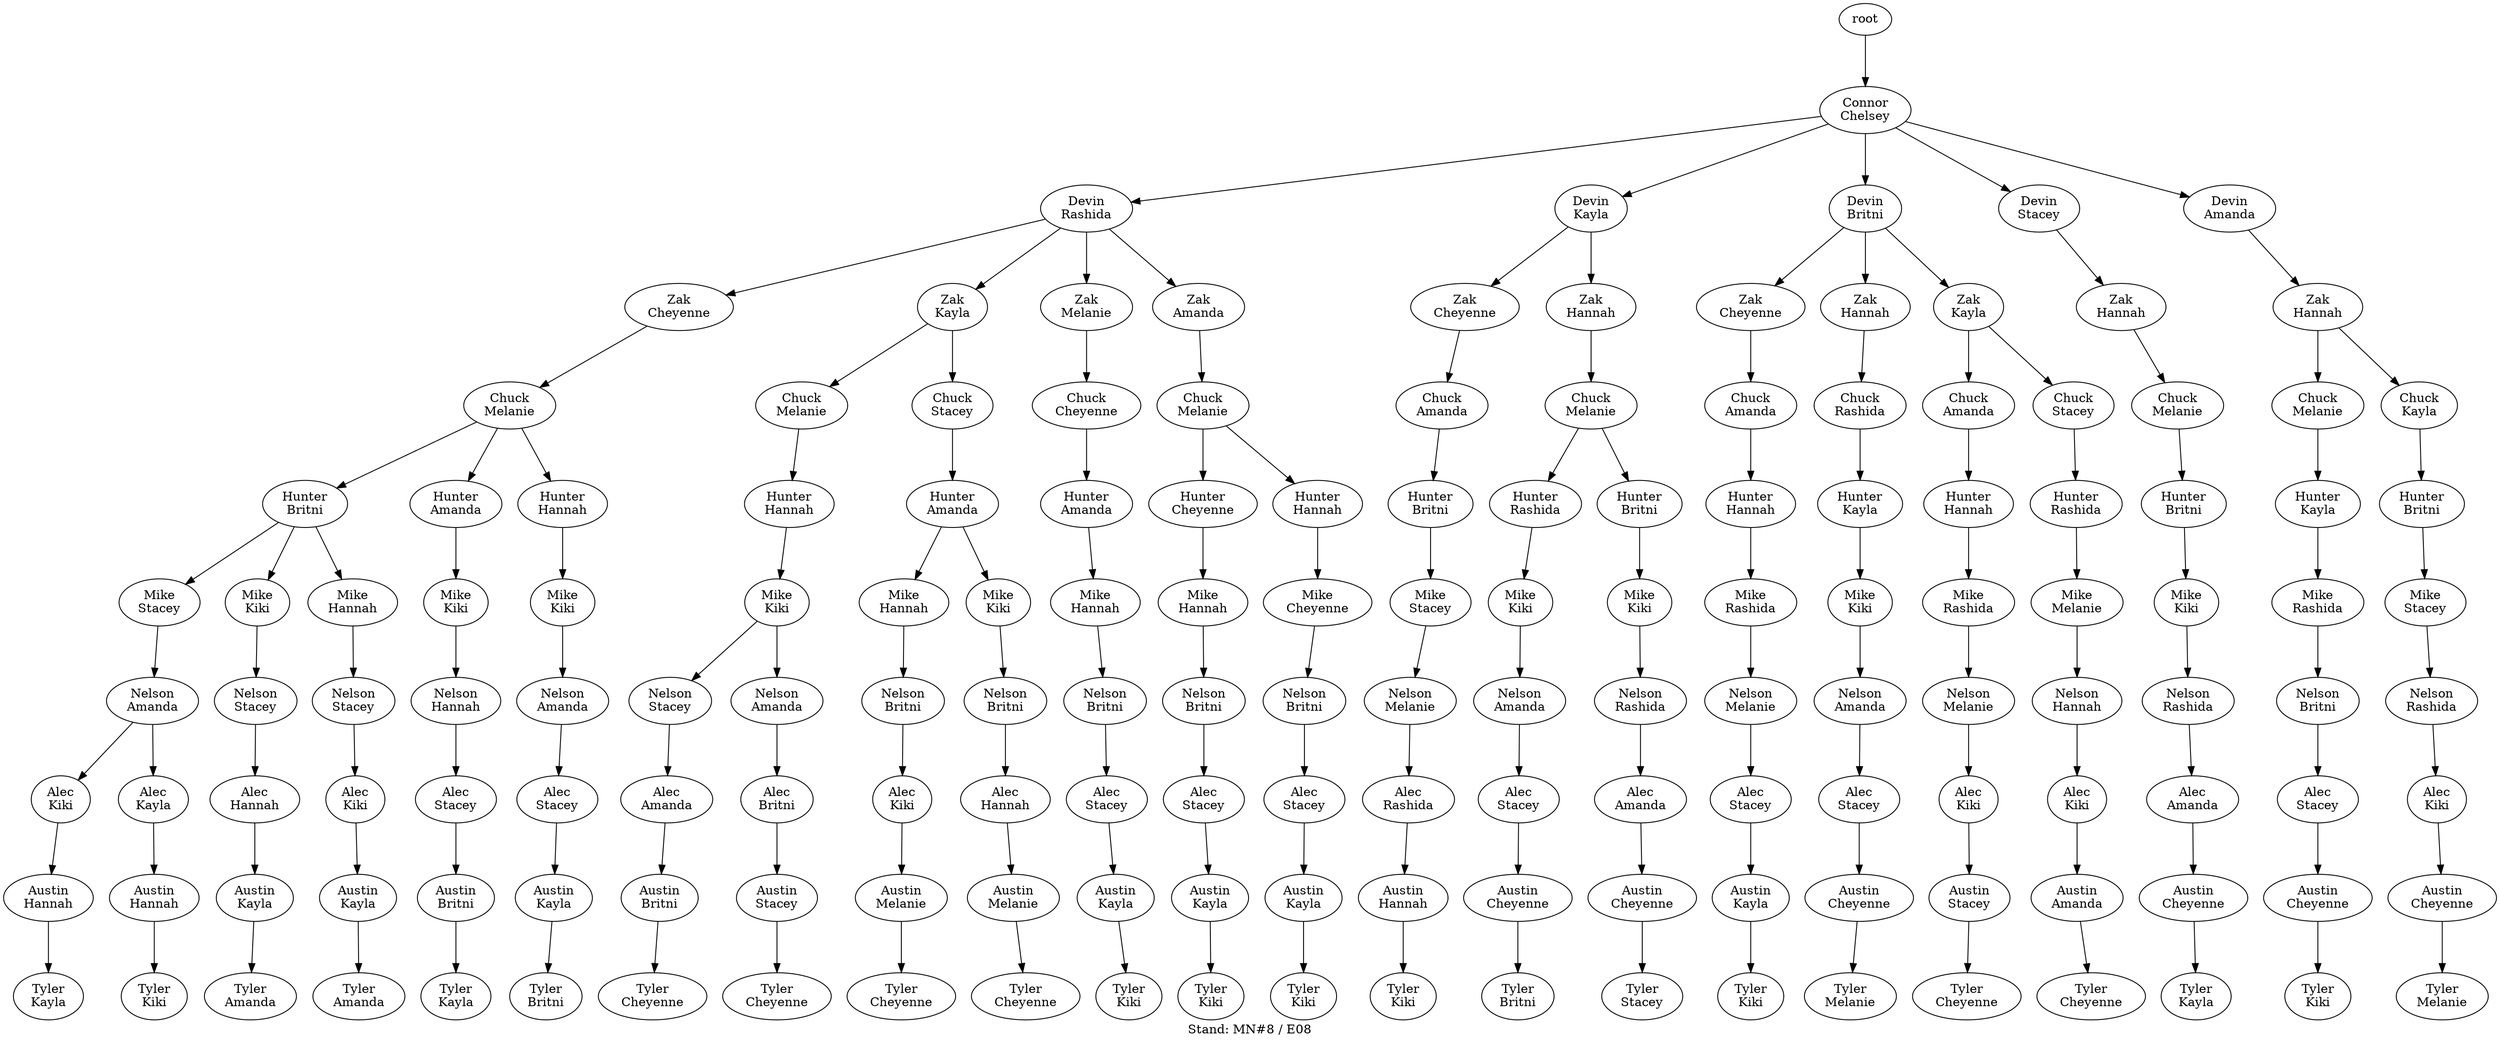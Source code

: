 digraph D { labelloc="b"; label="Stand: MN#8 / E08"; ranksep=0.8;
"root/2"[label="Connor\nChelsey"]
"root" -> "root/2";
"root/2/8"[label="Devin\nRashida"]
"root/2" -> "root/2/8";
"root/2/8/3"[label="Zak\nCheyenne"]
"root/2/8" -> "root/2/8/3";
"root/2/8/3/7"[label="Chuck\nMelanie"]
"root/2/8/3" -> "root/2/8/3/7";
"root/2/8/3/7/1"[label="Hunter\nBritni"]
"root/2/8/3/7" -> "root/2/8/3/7/1";
"root/2/8/3/7/1/9"[label="Mike\nStacey"]
"root/2/8/3/7/1" -> "root/2/8/3/7/1/9";
"root/2/8/3/7/1/9/0"[label="Nelson\nAmanda"]
"root/2/8/3/7/1/9" -> "root/2/8/3/7/1/9/0";
"root/2/8/3/7/1/9/0/6"[label="Alec\nKiki"]
"root/2/8/3/7/1/9/0" -> "root/2/8/3/7/1/9/0/6";
"root/2/8/3/7/1/9/0/6/4"[label="Austin\nHannah"]
"root/2/8/3/7/1/9/0/6" -> "root/2/8/3/7/1/9/0/6/4";
"root/2/8/3/7/1/9/0/6/4/5"[label="Tyler\nKayla"]
"root/2/8/3/7/1/9/0/6/4" -> "root/2/8/3/7/1/9/0/6/4/5";
"root/2/8/3/7/0"[label="Hunter\nAmanda"]
"root/2/8/3/7" -> "root/2/8/3/7/0";
"root/2/8/3/7/0/6"[label="Mike\nKiki"]
"root/2/8/3/7/0" -> "root/2/8/3/7/0/6";
"root/2/8/3/7/0/6/4"[label="Nelson\nHannah"]
"root/2/8/3/7/0/6" -> "root/2/8/3/7/0/6/4";
"root/2/8/3/7/0/6/4/9"[label="Alec\nStacey"]
"root/2/8/3/7/0/6/4" -> "root/2/8/3/7/0/6/4/9";
"root/2/8/3/7/0/6/4/9/1"[label="Austin\nBritni"]
"root/2/8/3/7/0/6/4/9" -> "root/2/8/3/7/0/6/4/9/1";
"root/2/8/3/7/0/6/4/9/1/5"[label="Tyler\nKayla"]
"root/2/8/3/7/0/6/4/9/1" -> "root/2/8/3/7/0/6/4/9/1/5";
"root/2/8/3/7/4"[label="Hunter\nHannah"]
"root/2/8/3/7" -> "root/2/8/3/7/4";
"root/2/8/3/7/4/6"[label="Mike\nKiki"]
"root/2/8/3/7/4" -> "root/2/8/3/7/4/6";
"root/2/8/3/7/4/6/0"[label="Nelson\nAmanda"]
"root/2/8/3/7/4/6" -> "root/2/8/3/7/4/6/0";
"root/2/8/3/7/4/6/0/9"[label="Alec\nStacey"]
"root/2/8/3/7/4/6/0" -> "root/2/8/3/7/4/6/0/9";
"root/2/8/3/7/4/6/0/9/5"[label="Austin\nKayla"]
"root/2/8/3/7/4/6/0/9" -> "root/2/8/3/7/4/6/0/9/5";
"root/2/8/3/7/4/6/0/9/5/1"[label="Tyler\nBritni"]
"root/2/8/3/7/4/6/0/9/5" -> "root/2/8/3/7/4/6/0/9/5/1";
"root/2/8/3/7/1/9/0/5"[label="Alec\nKayla"]
"root/2/8/3/7/1/9/0" -> "root/2/8/3/7/1/9/0/5";
"root/2/8/3/7/1/9/0/5/4"[label="Austin\nHannah"]
"root/2/8/3/7/1/9/0/5" -> "root/2/8/3/7/1/9/0/5/4";
"root/2/8/3/7/1/9/0/5/4/6"[label="Tyler\nKiki"]
"root/2/8/3/7/1/9/0/5/4" -> "root/2/8/3/7/1/9/0/5/4/6";
"root/2/5"[label="Devin\nKayla"]
"root/2" -> "root/2/5";
"root/2/5/3"[label="Zak\nCheyenne"]
"root/2/5" -> "root/2/5/3";
"root/2/5/3/0"[label="Chuck\nAmanda"]
"root/2/5/3" -> "root/2/5/3/0";
"root/2/5/3/0/1"[label="Hunter\nBritni"]
"root/2/5/3/0" -> "root/2/5/3/0/1";
"root/2/5/3/0/1/9"[label="Mike\nStacey"]
"root/2/5/3/0/1" -> "root/2/5/3/0/1/9";
"root/2/5/3/0/1/9/7"[label="Nelson\nMelanie"]
"root/2/5/3/0/1/9" -> "root/2/5/3/0/1/9/7";
"root/2/5/3/0/1/9/7/8"[label="Alec\nRashida"]
"root/2/5/3/0/1/9/7" -> "root/2/5/3/0/1/9/7/8";
"root/2/5/3/0/1/9/7/8/4"[label="Austin\nHannah"]
"root/2/5/3/0/1/9/7/8" -> "root/2/5/3/0/1/9/7/8/4";
"root/2/5/3/0/1/9/7/8/4/6"[label="Tyler\nKiki"]
"root/2/5/3/0/1/9/7/8/4" -> "root/2/5/3/0/1/9/7/8/4/6";
"root/2/1"[label="Devin\nBritni"]
"root/2" -> "root/2/1";
"root/2/1/3"[label="Zak\nCheyenne"]
"root/2/1" -> "root/2/1/3";
"root/2/1/3/0"[label="Chuck\nAmanda"]
"root/2/1/3" -> "root/2/1/3/0";
"root/2/1/3/0/4"[label="Hunter\nHannah"]
"root/2/1/3/0" -> "root/2/1/3/0/4";
"root/2/1/3/0/4/8"[label="Mike\nRashida"]
"root/2/1/3/0/4" -> "root/2/1/3/0/4/8";
"root/2/1/3/0/4/8/7"[label="Nelson\nMelanie"]
"root/2/1/3/0/4/8" -> "root/2/1/3/0/4/8/7";
"root/2/1/3/0/4/8/7/9"[label="Alec\nStacey"]
"root/2/1/3/0/4/8/7" -> "root/2/1/3/0/4/8/7/9";
"root/2/1/3/0/4/8/7/9/5"[label="Austin\nKayla"]
"root/2/1/3/0/4/8/7/9" -> "root/2/1/3/0/4/8/7/9/5";
"root/2/1/3/0/4/8/7/9/5/6"[label="Tyler\nKiki"]
"root/2/1/3/0/4/8/7/9/5" -> "root/2/1/3/0/4/8/7/9/5/6";
"root/2/8/3/7/1/6"[label="Mike\nKiki"]
"root/2/8/3/7/1" -> "root/2/8/3/7/1/6";
"root/2/8/3/7/1/6/9"[label="Nelson\nStacey"]
"root/2/8/3/7/1/6" -> "root/2/8/3/7/1/6/9";
"root/2/8/3/7/1/6/9/4"[label="Alec\nHannah"]
"root/2/8/3/7/1/6/9" -> "root/2/8/3/7/1/6/9/4";
"root/2/8/3/7/1/6/9/4/5"[label="Austin\nKayla"]
"root/2/8/3/7/1/6/9/4" -> "root/2/8/3/7/1/6/9/4/5";
"root/2/8/3/7/1/6/9/4/5/0"[label="Tyler\nAmanda"]
"root/2/8/3/7/1/6/9/4/5" -> "root/2/8/3/7/1/6/9/4/5/0";
"root/2/8/3/7/1/4"[label="Mike\nHannah"]
"root/2/8/3/7/1" -> "root/2/8/3/7/1/4";
"root/2/8/3/7/1/4/9"[label="Nelson\nStacey"]
"root/2/8/3/7/1/4" -> "root/2/8/3/7/1/4/9";
"root/2/8/3/7/1/4/9/6"[label="Alec\nKiki"]
"root/2/8/3/7/1/4/9" -> "root/2/8/3/7/1/4/9/6";
"root/2/8/3/7/1/4/9/6/5"[label="Austin\nKayla"]
"root/2/8/3/7/1/4/9/6" -> "root/2/8/3/7/1/4/9/6/5";
"root/2/8/3/7/1/4/9/6/5/0"[label="Tyler\nAmanda"]
"root/2/8/3/7/1/4/9/6/5" -> "root/2/8/3/7/1/4/9/6/5/0";
"root/2/9"[label="Devin\nStacey"]
"root/2" -> "root/2/9";
"root/2/9/4"[label="Zak\nHannah"]
"root/2/9" -> "root/2/9/4";
"root/2/9/4/7"[label="Chuck\nMelanie"]
"root/2/9/4" -> "root/2/9/4/7";
"root/2/9/4/7/1"[label="Hunter\nBritni"]
"root/2/9/4/7" -> "root/2/9/4/7/1";
"root/2/9/4/7/1/6"[label="Mike\nKiki"]
"root/2/9/4/7/1" -> "root/2/9/4/7/1/6";
"root/2/9/4/7/1/6/8"[label="Nelson\nRashida"]
"root/2/9/4/7/1/6" -> "root/2/9/4/7/1/6/8";
"root/2/9/4/7/1/6/8/0"[label="Alec\nAmanda"]
"root/2/9/4/7/1/6/8" -> "root/2/9/4/7/1/6/8/0";
"root/2/9/4/7/1/6/8/0/3"[label="Austin\nCheyenne"]
"root/2/9/4/7/1/6/8/0" -> "root/2/9/4/7/1/6/8/0/3";
"root/2/9/4/7/1/6/8/0/3/5"[label="Tyler\nKayla"]
"root/2/9/4/7/1/6/8/0/3" -> "root/2/9/4/7/1/6/8/0/3/5";
"root/2/5/4"[label="Zak\nHannah"]
"root/2/5" -> "root/2/5/4";
"root/2/5/4/7"[label="Chuck\nMelanie"]
"root/2/5/4" -> "root/2/5/4/7";
"root/2/5/4/7/8"[label="Hunter\nRashida"]
"root/2/5/4/7" -> "root/2/5/4/7/8";
"root/2/5/4/7/8/6"[label="Mike\nKiki"]
"root/2/5/4/7/8" -> "root/2/5/4/7/8/6";
"root/2/5/4/7/8/6/0"[label="Nelson\nAmanda"]
"root/2/5/4/7/8/6" -> "root/2/5/4/7/8/6/0";
"root/2/5/4/7/8/6/0/9"[label="Alec\nStacey"]
"root/2/5/4/7/8/6/0" -> "root/2/5/4/7/8/6/0/9";
"root/2/5/4/7/8/6/0/9/3"[label="Austin\nCheyenne"]
"root/2/5/4/7/8/6/0/9" -> "root/2/5/4/7/8/6/0/9/3";
"root/2/5/4/7/8/6/0/9/3/1"[label="Tyler\nBritni"]
"root/2/5/4/7/8/6/0/9/3" -> "root/2/5/4/7/8/6/0/9/3/1";
"root/2/0"[label="Devin\nAmanda"]
"root/2" -> "root/2/0";
"root/2/0/4"[label="Zak\nHannah"]
"root/2/0" -> "root/2/0/4";
"root/2/0/4/7"[label="Chuck\nMelanie"]
"root/2/0/4" -> "root/2/0/4/7";
"root/2/0/4/7/5"[label="Hunter\nKayla"]
"root/2/0/4/7" -> "root/2/0/4/7/5";
"root/2/0/4/7/5/8"[label="Mike\nRashida"]
"root/2/0/4/7/5" -> "root/2/0/4/7/5/8";
"root/2/0/4/7/5/8/1"[label="Nelson\nBritni"]
"root/2/0/4/7/5/8" -> "root/2/0/4/7/5/8/1";
"root/2/0/4/7/5/8/1/9"[label="Alec\nStacey"]
"root/2/0/4/7/5/8/1" -> "root/2/0/4/7/5/8/1/9";
"root/2/0/4/7/5/8/1/9/3"[label="Austin\nCheyenne"]
"root/2/0/4/7/5/8/1/9" -> "root/2/0/4/7/5/8/1/9/3";
"root/2/0/4/7/5/8/1/9/3/6"[label="Tyler\nKiki"]
"root/2/0/4/7/5/8/1/9/3" -> "root/2/0/4/7/5/8/1/9/3/6";
"root/2/0/4/5"[label="Chuck\nKayla"]
"root/2/0/4" -> "root/2/0/4/5";
"root/2/0/4/5/1"[label="Hunter\nBritni"]
"root/2/0/4/5" -> "root/2/0/4/5/1";
"root/2/0/4/5/1/9"[label="Mike\nStacey"]
"root/2/0/4/5/1" -> "root/2/0/4/5/1/9";
"root/2/0/4/5/1/9/8"[label="Nelson\nRashida"]
"root/2/0/4/5/1/9" -> "root/2/0/4/5/1/9/8";
"root/2/0/4/5/1/9/8/6"[label="Alec\nKiki"]
"root/2/0/4/5/1/9/8" -> "root/2/0/4/5/1/9/8/6";
"root/2/0/4/5/1/9/8/6/3"[label="Austin\nCheyenne"]
"root/2/0/4/5/1/9/8/6" -> "root/2/0/4/5/1/9/8/6/3";
"root/2/0/4/5/1/9/8/6/3/7"[label="Tyler\nMelanie"]
"root/2/0/4/5/1/9/8/6/3" -> "root/2/0/4/5/1/9/8/6/3/7";
"root/2/1/4"[label="Zak\nHannah"]
"root/2/1" -> "root/2/1/4";
"root/2/1/4/8"[label="Chuck\nRashida"]
"root/2/1/4" -> "root/2/1/4/8";
"root/2/1/4/8/5"[label="Hunter\nKayla"]
"root/2/1/4/8" -> "root/2/1/4/8/5";
"root/2/1/4/8/5/6"[label="Mike\nKiki"]
"root/2/1/4/8/5" -> "root/2/1/4/8/5/6";
"root/2/1/4/8/5/6/0"[label="Nelson\nAmanda"]
"root/2/1/4/8/5/6" -> "root/2/1/4/8/5/6/0";
"root/2/1/4/8/5/6/0/9"[label="Alec\nStacey"]
"root/2/1/4/8/5/6/0" -> "root/2/1/4/8/5/6/0/9";
"root/2/1/4/8/5/6/0/9/3"[label="Austin\nCheyenne"]
"root/2/1/4/8/5/6/0/9" -> "root/2/1/4/8/5/6/0/9/3";
"root/2/1/4/8/5/6/0/9/3/7"[label="Tyler\nMelanie"]
"root/2/1/4/8/5/6/0/9/3" -> "root/2/1/4/8/5/6/0/9/3/7";
"root/2/5/4/7/1"[label="Hunter\nBritni"]
"root/2/5/4/7" -> "root/2/5/4/7/1";
"root/2/5/4/7/1/6"[label="Mike\nKiki"]
"root/2/5/4/7/1" -> "root/2/5/4/7/1/6";
"root/2/5/4/7/1/6/8"[label="Nelson\nRashida"]
"root/2/5/4/7/1/6" -> "root/2/5/4/7/1/6/8";
"root/2/5/4/7/1/6/8/0"[label="Alec\nAmanda"]
"root/2/5/4/7/1/6/8" -> "root/2/5/4/7/1/6/8/0";
"root/2/5/4/7/1/6/8/0/3"[label="Austin\nCheyenne"]
"root/2/5/4/7/1/6/8/0" -> "root/2/5/4/7/1/6/8/0/3";
"root/2/5/4/7/1/6/8/0/3/9"[label="Tyler\nStacey"]
"root/2/5/4/7/1/6/8/0/3" -> "root/2/5/4/7/1/6/8/0/3/9";
"root/2/8/5"[label="Zak\nKayla"]
"root/2/8" -> "root/2/8/5";
"root/2/8/5/7"[label="Chuck\nMelanie"]
"root/2/8/5" -> "root/2/8/5/7";
"root/2/8/5/7/4"[label="Hunter\nHannah"]
"root/2/8/5/7" -> "root/2/8/5/7/4";
"root/2/8/5/7/4/6"[label="Mike\nKiki"]
"root/2/8/5/7/4" -> "root/2/8/5/7/4/6";
"root/2/8/5/7/4/6/9"[label="Nelson\nStacey"]
"root/2/8/5/7/4/6" -> "root/2/8/5/7/4/6/9";
"root/2/8/5/7/4/6/9/0"[label="Alec\nAmanda"]
"root/2/8/5/7/4/6/9" -> "root/2/8/5/7/4/6/9/0";
"root/2/8/5/7/4/6/9/0/1"[label="Austin\nBritni"]
"root/2/8/5/7/4/6/9/0" -> "root/2/8/5/7/4/6/9/0/1";
"root/2/8/5/7/4/6/9/0/1/3"[label="Tyler\nCheyenne"]
"root/2/8/5/7/4/6/9/0/1" -> "root/2/8/5/7/4/6/9/0/1/3";
"root/2/8/5/7/4/6/0"[label="Nelson\nAmanda"]
"root/2/8/5/7/4/6" -> "root/2/8/5/7/4/6/0";
"root/2/8/5/7/4/6/0/1"[label="Alec\nBritni"]
"root/2/8/5/7/4/6/0" -> "root/2/8/5/7/4/6/0/1";
"root/2/8/5/7/4/6/0/1/9"[label="Austin\nStacey"]
"root/2/8/5/7/4/6/0/1" -> "root/2/8/5/7/4/6/0/1/9";
"root/2/8/5/7/4/6/0/1/9/3"[label="Tyler\nCheyenne"]
"root/2/8/5/7/4/6/0/1/9" -> "root/2/8/5/7/4/6/0/1/9/3";
"root/2/1/5"[label="Zak\nKayla"]
"root/2/1" -> "root/2/1/5";
"root/2/1/5/0"[label="Chuck\nAmanda"]
"root/2/1/5" -> "root/2/1/5/0";
"root/2/1/5/0/4"[label="Hunter\nHannah"]
"root/2/1/5/0" -> "root/2/1/5/0/4";
"root/2/1/5/0/4/8"[label="Mike\nRashida"]
"root/2/1/5/0/4" -> "root/2/1/5/0/4/8";
"root/2/1/5/0/4/8/7"[label="Nelson\nMelanie"]
"root/2/1/5/0/4/8" -> "root/2/1/5/0/4/8/7";
"root/2/1/5/0/4/8/7/6"[label="Alec\nKiki"]
"root/2/1/5/0/4/8/7" -> "root/2/1/5/0/4/8/7/6";
"root/2/1/5/0/4/8/7/6/9"[label="Austin\nStacey"]
"root/2/1/5/0/4/8/7/6" -> "root/2/1/5/0/4/8/7/6/9";
"root/2/1/5/0/4/8/7/6/9/3"[label="Tyler\nCheyenne"]
"root/2/1/5/0/4/8/7/6/9" -> "root/2/1/5/0/4/8/7/6/9/3";
"root/2/8/5/9"[label="Chuck\nStacey"]
"root/2/8/5" -> "root/2/8/5/9";
"root/2/8/5/9/0"[label="Hunter\nAmanda"]
"root/2/8/5/9" -> "root/2/8/5/9/0";
"root/2/8/5/9/0/4"[label="Mike\nHannah"]
"root/2/8/5/9/0" -> "root/2/8/5/9/0/4";
"root/2/8/5/9/0/4/1"[label="Nelson\nBritni"]
"root/2/8/5/9/0/4" -> "root/2/8/5/9/0/4/1";
"root/2/8/5/9/0/4/1/6"[label="Alec\nKiki"]
"root/2/8/5/9/0/4/1" -> "root/2/8/5/9/0/4/1/6";
"root/2/8/5/9/0/4/1/6/7"[label="Austin\nMelanie"]
"root/2/8/5/9/0/4/1/6" -> "root/2/8/5/9/0/4/1/6/7";
"root/2/8/5/9/0/4/1/6/7/3"[label="Tyler\nCheyenne"]
"root/2/8/5/9/0/4/1/6/7" -> "root/2/8/5/9/0/4/1/6/7/3";
"root/2/8/5/9/0/6"[label="Mike\nKiki"]
"root/2/8/5/9/0" -> "root/2/8/5/9/0/6";
"root/2/8/5/9/0/6/1"[label="Nelson\nBritni"]
"root/2/8/5/9/0/6" -> "root/2/8/5/9/0/6/1";
"root/2/8/5/9/0/6/1/4"[label="Alec\nHannah"]
"root/2/8/5/9/0/6/1" -> "root/2/8/5/9/0/6/1/4";
"root/2/8/5/9/0/6/1/4/7"[label="Austin\nMelanie"]
"root/2/8/5/9/0/6/1/4" -> "root/2/8/5/9/0/6/1/4/7";
"root/2/8/5/9/0/6/1/4/7/3"[label="Tyler\nCheyenne"]
"root/2/8/5/9/0/6/1/4/7" -> "root/2/8/5/9/0/6/1/4/7/3";
"root/2/1/5/9"[label="Chuck\nStacey"]
"root/2/1/5" -> "root/2/1/5/9";
"root/2/1/5/9/8"[label="Hunter\nRashida"]
"root/2/1/5/9" -> "root/2/1/5/9/8";
"root/2/1/5/9/8/7"[label="Mike\nMelanie"]
"root/2/1/5/9/8" -> "root/2/1/5/9/8/7";
"root/2/1/5/9/8/7/4"[label="Nelson\nHannah"]
"root/2/1/5/9/8/7" -> "root/2/1/5/9/8/7/4";
"root/2/1/5/9/8/7/4/6"[label="Alec\nKiki"]
"root/2/1/5/9/8/7/4" -> "root/2/1/5/9/8/7/4/6";
"root/2/1/5/9/8/7/4/6/0"[label="Austin\nAmanda"]
"root/2/1/5/9/8/7/4/6" -> "root/2/1/5/9/8/7/4/6/0";
"root/2/1/5/9/8/7/4/6/0/3"[label="Tyler\nCheyenne"]
"root/2/1/5/9/8/7/4/6/0" -> "root/2/1/5/9/8/7/4/6/0/3";
"root/2/8/7"[label="Zak\nMelanie"]
"root/2/8" -> "root/2/8/7";
"root/2/8/7/3"[label="Chuck\nCheyenne"]
"root/2/8/7" -> "root/2/8/7/3";
"root/2/8/7/3/0"[label="Hunter\nAmanda"]
"root/2/8/7/3" -> "root/2/8/7/3/0";
"root/2/8/7/3/0/4"[label="Mike\nHannah"]
"root/2/8/7/3/0" -> "root/2/8/7/3/0/4";
"root/2/8/7/3/0/4/1"[label="Nelson\nBritni"]
"root/2/8/7/3/0/4" -> "root/2/8/7/3/0/4/1";
"root/2/8/7/3/0/4/1/9"[label="Alec\nStacey"]
"root/2/8/7/3/0/4/1" -> "root/2/8/7/3/0/4/1/9";
"root/2/8/7/3/0/4/1/9/5"[label="Austin\nKayla"]
"root/2/8/7/3/0/4/1/9" -> "root/2/8/7/3/0/4/1/9/5";
"root/2/8/7/3/0/4/1/9/5/6"[label="Tyler\nKiki"]
"root/2/8/7/3/0/4/1/9/5" -> "root/2/8/7/3/0/4/1/9/5/6";
"root/2/8/0"[label="Zak\nAmanda"]
"root/2/8" -> "root/2/8/0";
"root/2/8/0/7"[label="Chuck\nMelanie"]
"root/2/8/0" -> "root/2/8/0/7";
"root/2/8/0/7/3"[label="Hunter\nCheyenne"]
"root/2/8/0/7" -> "root/2/8/0/7/3";
"root/2/8/0/7/3/4"[label="Mike\nHannah"]
"root/2/8/0/7/3" -> "root/2/8/0/7/3/4";
"root/2/8/0/7/3/4/1"[label="Nelson\nBritni"]
"root/2/8/0/7/3/4" -> "root/2/8/0/7/3/4/1";
"root/2/8/0/7/3/4/1/9"[label="Alec\nStacey"]
"root/2/8/0/7/3/4/1" -> "root/2/8/0/7/3/4/1/9";
"root/2/8/0/7/3/4/1/9/5"[label="Austin\nKayla"]
"root/2/8/0/7/3/4/1/9" -> "root/2/8/0/7/3/4/1/9/5";
"root/2/8/0/7/3/4/1/9/5/6"[label="Tyler\nKiki"]
"root/2/8/0/7/3/4/1/9/5" -> "root/2/8/0/7/3/4/1/9/5/6";
"root/2/8/0/7/4"[label="Hunter\nHannah"]
"root/2/8/0/7" -> "root/2/8/0/7/4";
"root/2/8/0/7/4/3"[label="Mike\nCheyenne"]
"root/2/8/0/7/4" -> "root/2/8/0/7/4/3";
"root/2/8/0/7/4/3/1"[label="Nelson\nBritni"]
"root/2/8/0/7/4/3" -> "root/2/8/0/7/4/3/1";
"root/2/8/0/7/4/3/1/9"[label="Alec\nStacey"]
"root/2/8/0/7/4/3/1" -> "root/2/8/0/7/4/3/1/9";
"root/2/8/0/7/4/3/1/9/5"[label="Austin\nKayla"]
"root/2/8/0/7/4/3/1/9" -> "root/2/8/0/7/4/3/1/9/5";
"root/2/8/0/7/4/3/1/9/5/6"[label="Tyler\nKiki"]
"root/2/8/0/7/4/3/1/9/5" -> "root/2/8/0/7/4/3/1/9/5/6";
}
